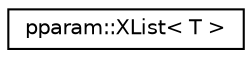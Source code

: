 digraph "Graphical Class Hierarchy"
{
 // LATEX_PDF_SIZE
  edge [fontname="Helvetica",fontsize="10",labelfontname="Helvetica",labelfontsize="10"];
  node [fontname="Helvetica",fontsize="10",shape=record];
  rankdir="LR";
  Node0 [label="pparam::XList\< T \>",height=0.2,width=0.4,color="black", fillcolor="white", style="filled",URL="$classpparam_1_1XList.html",tooltip=" "];
}
